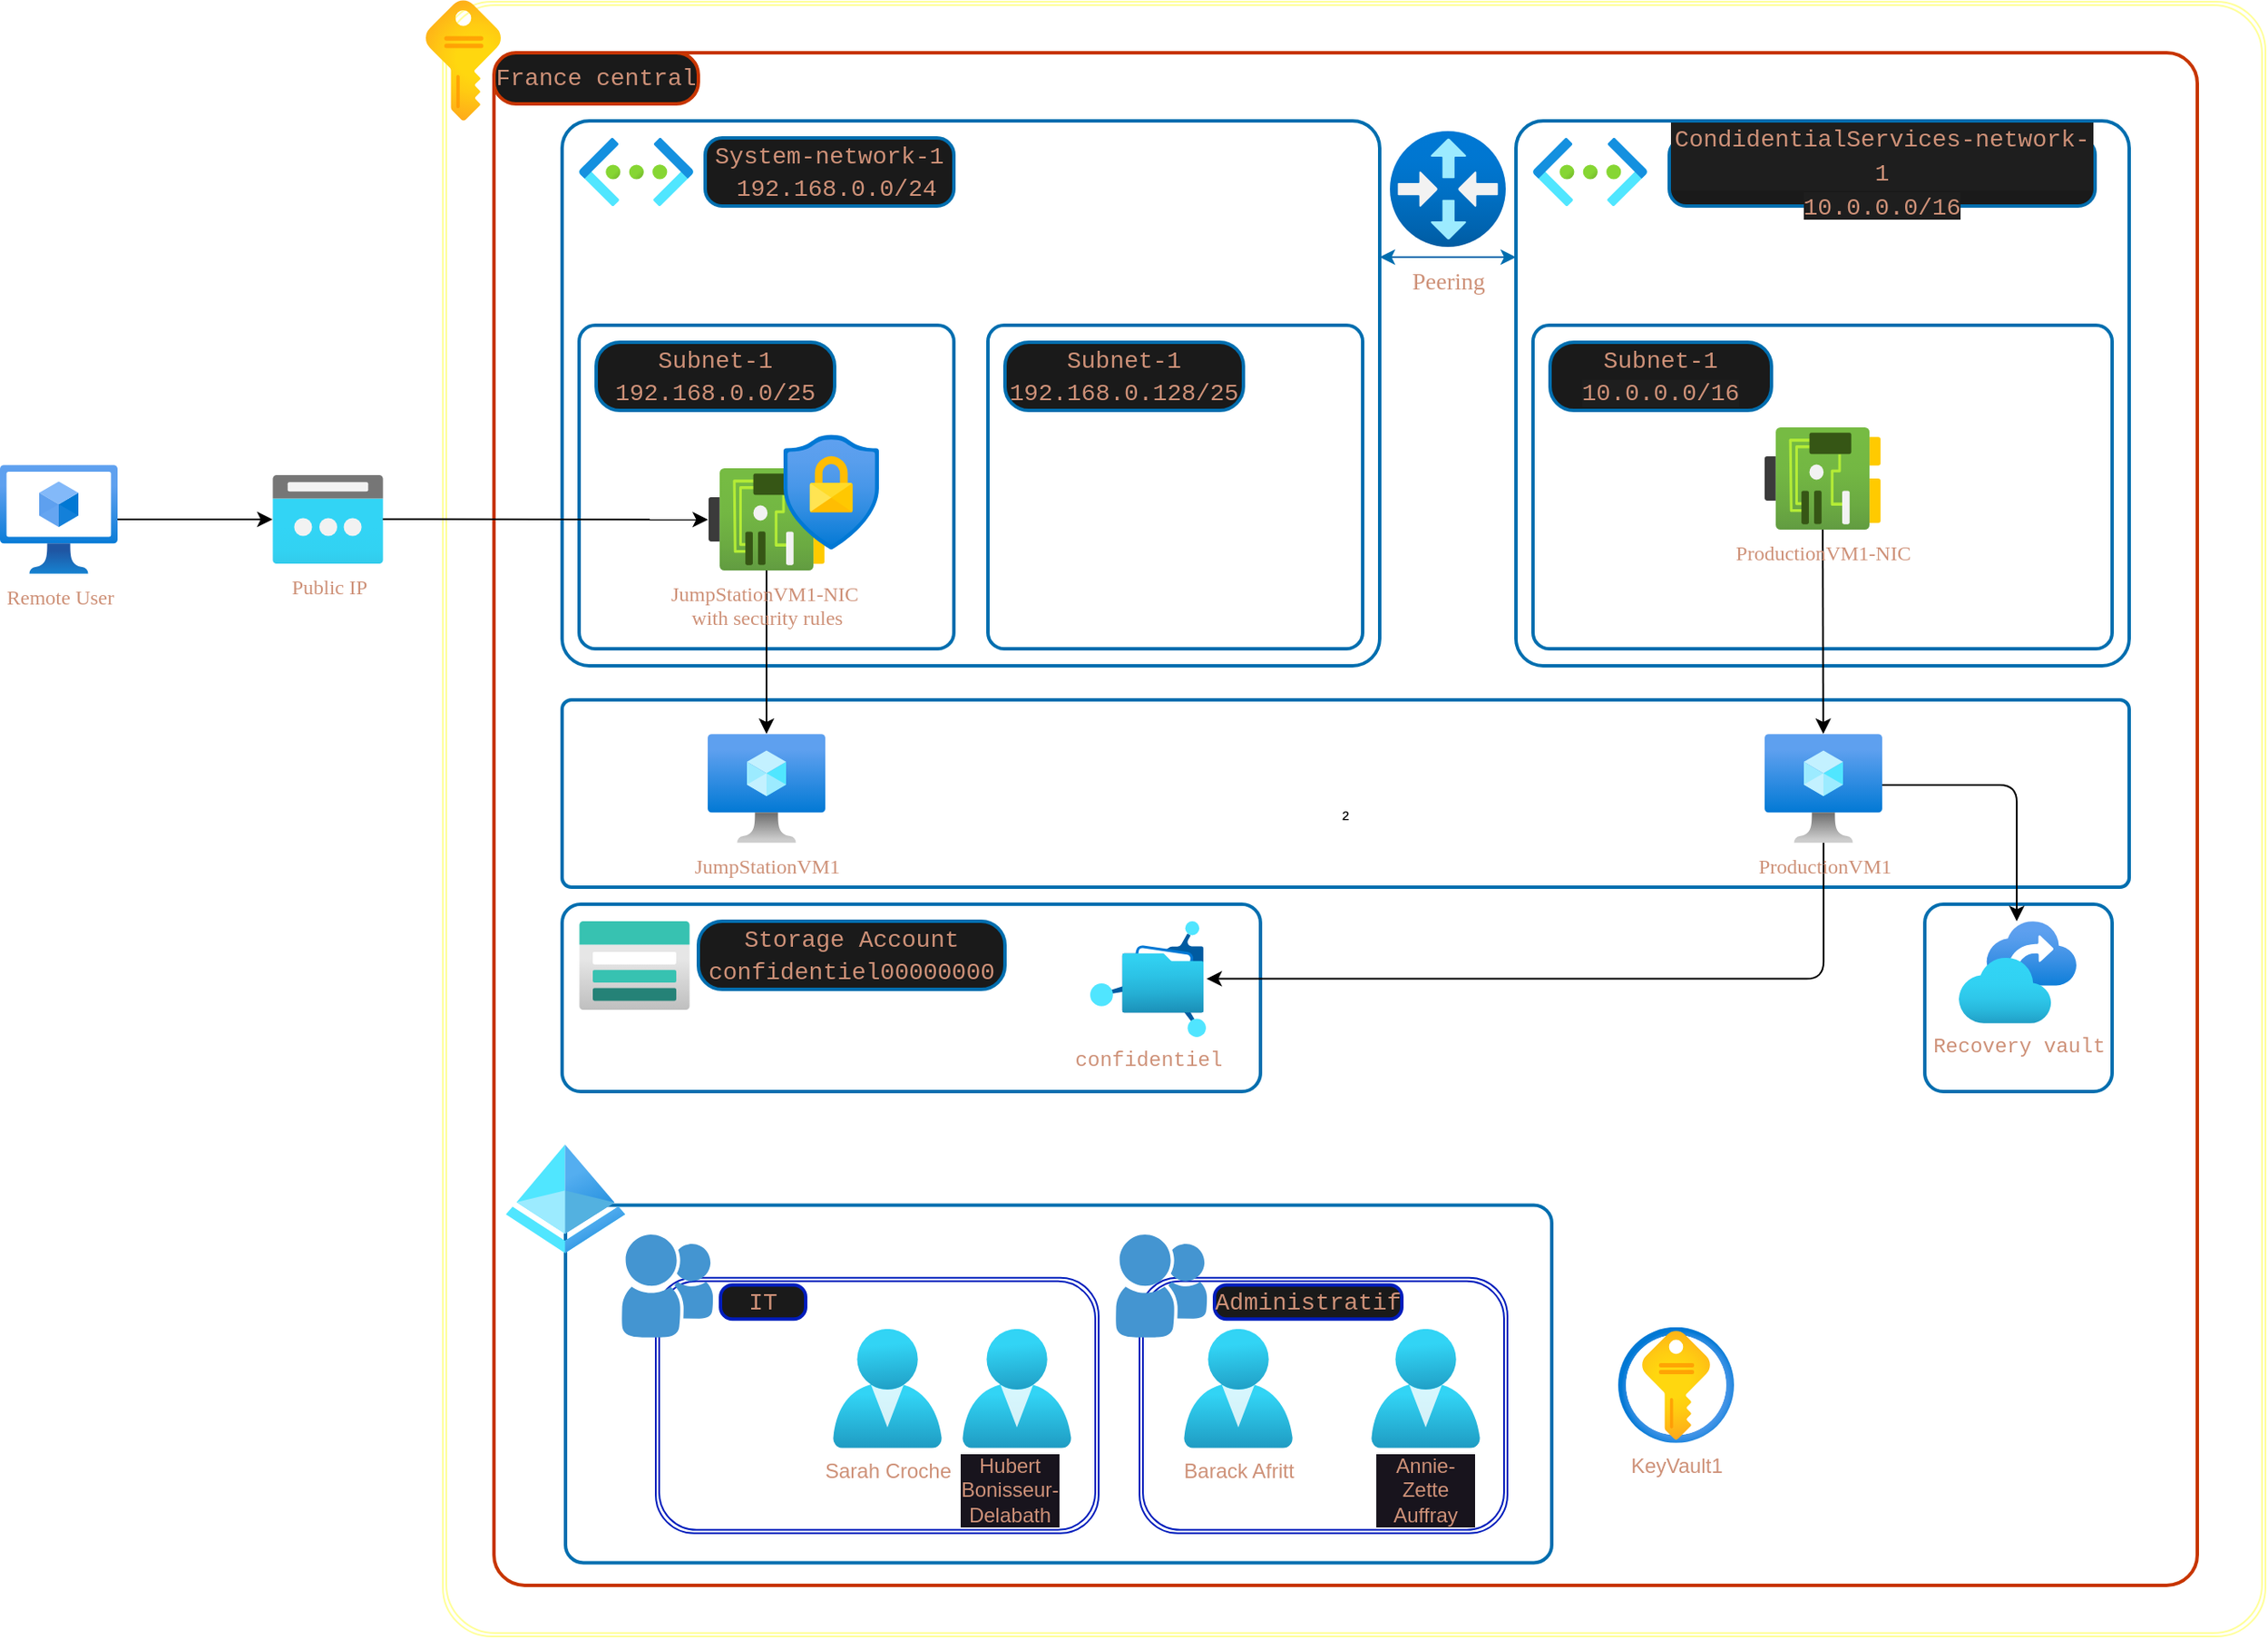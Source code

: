 <mxfile>
    <diagram id="waZzFHGL37r4si0MN0PD" name="Page-1">
        <mxGraphModel dx="2310" dy="1031" grid="1" gridSize="10" guides="1" tooltips="1" connect="1" arrows="1" fold="1" page="1" pageScale="1" pageWidth="850" pageHeight="1100" math="0" shadow="0">
            <root>
                <mxCell id="0"/>
                <mxCell id="1" parent="0"/>
                <mxCell id="38" value="" style="shape=ext;double=1;rounded=1;whiteSpace=wrap;html=1;strokeColor=#FFFF99;fontSize=12;fillColor=none;arcSize=3;" vertex="1" parent="1">
                    <mxGeometry x="10" y="10" width="1070" height="960" as="geometry"/>
                </mxCell>
                <mxCell id="4" value="²" style="rounded=1;whiteSpace=wrap;html=1;fillColor=none;fontColor=#000000;strokeColor=#C73500;strokeWidth=2;perimeterSpacing=0;arcSize=2;" vertex="1" parent="1">
                    <mxGeometry x="40" y="40" width="1000" height="900" as="geometry"/>
                </mxCell>
                <mxCell id="91" value="" style="rounded=1;whiteSpace=wrap;html=1;strokeWidth=2;perimeterSpacing=0;arcSize=5;fillColor=none;strokeColor=#006EAF;fontColor=#ffffff;" vertex="1" parent="1">
                    <mxGeometry x="80" y="420" width="920" height="110" as="geometry"/>
                </mxCell>
                <mxCell id="144" value="" style="rounded=1;whiteSpace=wrap;html=1;strokeWidth=2;perimeterSpacing=0;arcSize=10;fillColor=none;strokeColor=#006EAF;fontColor=#ffffff;" vertex="1" parent="1">
                    <mxGeometry x="880" y="540" width="110" height="110" as="geometry"/>
                </mxCell>
                <mxCell id="139" value="" style="rounded=1;whiteSpace=wrap;html=1;strokeWidth=2;perimeterSpacing=0;arcSize=10;fillColor=none;strokeColor=#006EAF;fontColor=#ffffff;" vertex="1" parent="1">
                    <mxGeometry x="80" y="540" width="410" height="110" as="geometry"/>
                </mxCell>
                <mxCell id="117" value="" style="group" vertex="1" connectable="0" parent="1">
                    <mxGeometry x="80" y="80" width="480" height="320" as="geometry"/>
                </mxCell>
                <mxCell id="114" value="" style="group" vertex="1" connectable="0" parent="117">
                    <mxGeometry width="480" height="320" as="geometry"/>
                </mxCell>
                <mxCell id="67" value="" style="group" vertex="1" connectable="0" parent="114">
                    <mxGeometry x="10" y="10" width="220" height="40" as="geometry"/>
                </mxCell>
                <mxCell id="29" value="" style="aspect=fixed;html=1;points=[];align=center;image;fontSize=12;image=img/lib/azure2/networking/Virtual_Networks.svg;rounded=1;strokeWidth=2;fontFamily=Lucida Console;fontColor=#CE9178;fillColor=#1A1A1A;gradientColor=none;" vertex="1" parent="67">
                    <mxGeometry width="67" height="40" as="geometry"/>
                </mxCell>
                <mxCell id="30" value="&lt;div style=&quot;font-family: Consolas, &amp;quot;Courier New&amp;quot;, monospace; font-size: 14px; line-height: 19px;&quot;&gt;&lt;span style=&quot;&quot;&gt;System-network-1&lt;br&gt;&amp;nbsp;&lt;/span&gt;&lt;span style=&quot;&quot;&gt;192.168.0.0/24&lt;/span&gt;&lt;/div&gt;" style="text;html=1;strokeColor=#006EAF;fillColor=#1A1A1A;align=center;verticalAlign=middle;whiteSpace=wrap;rounded=1;strokeWidth=2;fontColor=#CE9178;arcSize=25;labelBackgroundColor=none;" vertex="1" parent="67">
                    <mxGeometry x="74" width="146" height="40" as="geometry"/>
                </mxCell>
                <mxCell id="19" value="" style="rounded=1;whiteSpace=wrap;html=1;strokeWidth=2;perimeterSpacing=0;arcSize=5;fillColor=none;strokeColor=#006EAF;fontColor=#ffffff;" vertex="1" parent="114">
                    <mxGeometry width="480" height="320" as="geometry"/>
                </mxCell>
                <mxCell id="113" value="" style="group" vertex="1" connectable="0" parent="117">
                    <mxGeometry x="10" y="120" width="460" height="190" as="geometry"/>
                </mxCell>
                <mxCell id="115" value="" style="group" vertex="1" connectable="0" parent="113">
                    <mxGeometry width="460" height="190" as="geometry"/>
                </mxCell>
                <mxCell id="111" value="" style="group" vertex="1" connectable="0" parent="115">
                    <mxGeometry x="240" width="220" height="190" as="geometry"/>
                </mxCell>
                <mxCell id="37" value="" style="rounded=1;whiteSpace=wrap;html=1;strokeWidth=2;perimeterSpacing=0;arcSize=5;fillColor=none;strokeColor=#006EAF;fontColor=#ffffff;" vertex="1" parent="111">
                    <mxGeometry width="220" height="190" as="geometry"/>
                </mxCell>
                <mxCell id="70" value="&lt;div style=&quot;font-family: Consolas, &amp;quot;Courier New&amp;quot;, monospace; font-size: 14px; line-height: 19px;&quot;&gt;&lt;span style=&quot;&quot;&gt;Subnet-1&lt;br&gt;&lt;/span&gt;&lt;div style=&quot;color: rgb(212, 212, 212); line-height: 19px;&quot;&gt;&lt;span style=&quot;color: #ce9178;&quot;&gt;192.168.0.128/25&lt;/span&gt;&lt;/div&gt;&lt;/div&gt;" style="text;html=1;strokeColor=#006EAF;fillColor=#1A1A1A;align=center;verticalAlign=middle;whiteSpace=wrap;rounded=1;strokeWidth=2;fontColor=#CE9178;arcSize=35;labelBackgroundColor=none;" vertex="1" parent="111">
                    <mxGeometry x="10" y="10" width="140" height="40" as="geometry"/>
                </mxCell>
                <mxCell id="112" value="" style="group" vertex="1" connectable="0" parent="115">
                    <mxGeometry width="220" height="190" as="geometry"/>
                </mxCell>
                <mxCell id="36" value="" style="rounded=1;whiteSpace=wrap;html=1;strokeWidth=2;perimeterSpacing=0;arcSize=5;fillColor=none;strokeColor=#006EAF;fontColor=#ffffff;" vertex="1" parent="112">
                    <mxGeometry width="220" height="190" as="geometry"/>
                </mxCell>
                <mxCell id="46" value="&lt;div style=&quot;font-family: Consolas, &amp;quot;Courier New&amp;quot;, monospace; font-size: 14px; line-height: 19px;&quot;&gt;&lt;span style=&quot;&quot;&gt;Subnet-1&lt;br&gt;&lt;/span&gt;&lt;div style=&quot;color: rgb(212, 212, 212); line-height: 19px;&quot;&gt;&lt;span style=&quot;color: #ce9178;&quot;&gt;192.168.0.0/25&lt;/span&gt;&lt;/div&gt;&lt;/div&gt;" style="text;html=1;strokeColor=#006EAF;fillColor=#1A1A1A;align=center;verticalAlign=middle;whiteSpace=wrap;rounded=1;strokeWidth=2;fontColor=#CE9178;arcSize=35;labelBackgroundColor=none;" vertex="1" parent="112">
                    <mxGeometry x="10" y="10" width="140" height="40" as="geometry"/>
                </mxCell>
                <mxCell id="94" value="" style="endArrow=classic;html=1;fontFamily=Lucida Console;fontSize=14;fontColor=#CE9178;exitX=0.5;exitY=1;exitDx=0;exitDy=0;exitPerimeter=0;" edge="1" parent="1" source="68" target="73">
                    <mxGeometry width="50" height="50" relative="1" as="geometry">
                        <mxPoint x="280" y="420" as="sourcePoint"/>
                        <mxPoint x="330" y="370" as="targetPoint"/>
                    </mxGeometry>
                </mxCell>
                <mxCell id="5" value="&lt;font style=&quot;font-size: 14px;&quot;&gt;France central&lt;/font&gt;" style="text;strokeColor=#C73500;fillColor=#1A1A1A;align=center;verticalAlign=middle;whiteSpace=wrap;rounded=1;strokeWidth=2;fontColor=#CE9178;gradientColor=none;arcSize=43;labelBackgroundColor=none;fontFamily=Consolas, &quot;Courier New&quot;, monospace;html=1;" vertex="1" parent="1">
                    <mxGeometry x="40" y="40" width="120" height="30" as="geometry"/>
                </mxCell>
                <mxCell id="125" value="" style="group" connectable="0" vertex="1" parent="1">
                    <mxGeometry x="405" y="734" width="230" height="175.4" as="geometry"/>
                </mxCell>
                <mxCell id="33" value="" style="shape=ext;double=1;rounded=1;whiteSpace=wrap;html=1;strokeColor=#001DBC;fontSize=12;fillColor=none;" vertex="1" parent="125">
                    <mxGeometry x="14" y="25.4" width="216" height="150" as="geometry"/>
                </mxCell>
                <mxCell id="15" value="" style="aspect=fixed;html=1;points=[];align=center;image;fontSize=12;image=img/lib/azure2/identity/Users.svg;" vertex="1" parent="125">
                    <mxGeometry x="150" y="55.4" width="64" height="70" as="geometry"/>
                </mxCell>
                <mxCell id="18" value="Barack Afritt" style="aspect=fixed;html=1;points=[];align=center;image;fontSize=12;image=img/lib/azure2/identity/Users.svg;fontColor=#CE9178;" vertex="1" parent="125">
                    <mxGeometry x="40" y="55.4" width="64" height="70" as="geometry"/>
                </mxCell>
                <mxCell id="32" value="" style="shadow=0;dashed=0;html=1;strokeColor=none;fillColor=#4495D1;labelPosition=center;verticalLabelPosition=bottom;verticalAlign=top;align=center;outlineConnect=0;shape=mxgraph.veeam.2d.group;fontSize=12;" vertex="1" parent="125">
                    <mxGeometry width="53.6" height="60.4" as="geometry"/>
                </mxCell>
                <mxCell id="98" value="Annie-Zette Auffray" style="text;html=1;strokeColor=none;fillColor=none;align=center;verticalAlign=middle;whiteSpace=wrap;rounded=0;labelBackgroundColor=#18141D;fontSize=12;fontColor=#CE9178;" vertex="1" parent="125">
                    <mxGeometry x="152" y="135.4" width="60" height="30" as="geometry"/>
                </mxCell>
                <mxCell id="116" value="&lt;div style=&quot;font-family: Consolas, &amp;quot;Courier New&amp;quot;, monospace; font-size: 14px; line-height: 19px;&quot;&gt;&lt;font color=&quot;#ce9178&quot;&gt;Administratif&lt;/font&gt;&lt;/div&gt;" style="text;html=1;strokeColor=#001DBC;fillColor=#1A1A1A;align=center;verticalAlign=middle;whiteSpace=wrap;rounded=1;strokeWidth=2;fontColor=#CE9178;arcSize=35;labelBackgroundColor=none;gradientColor=none;" vertex="1" parent="125">
                    <mxGeometry x="58" y="29.6" width="110" height="20" as="geometry"/>
                </mxCell>
                <mxCell id="21" value="" style="rounded=1;whiteSpace=wrap;html=1;strokeWidth=2;perimeterSpacing=0;arcSize=5;fillColor=none;strokeColor=#006EAF;fontColor=#ffffff;" vertex="1" parent="1">
                    <mxGeometry x="640" y="80" width="360" height="320" as="geometry"/>
                </mxCell>
                <mxCell id="39" value="" style="rounded=1;whiteSpace=wrap;html=1;strokeWidth=2;perimeterSpacing=0;arcSize=5;fillColor=none;strokeColor=#006EAF;fontColor=#ffffff;" vertex="1" parent="1">
                    <mxGeometry x="650" y="200" width="340" height="190" as="geometry"/>
                </mxCell>
                <mxCell id="45" value="" style="aspect=fixed;html=1;points=[];align=center;image;fontSize=12;image=img/lib/azure2/general/Subscriptions.svg;strokeColor=#FFFF99;fillColor=none;" vertex="1" parent="1">
                    <mxGeometry y="9" width="44" height="71" as="geometry"/>
                </mxCell>
                <mxCell id="48" value="&lt;font color=&quot;#ce9178&quot;&gt;KeyVault1&lt;/font&gt;" style="aspect=fixed;html=1;points=[];align=center;image;fontSize=12;image=img/lib/azure2/security/Key_Vaults.svg;strokeColor=#FFFF99;fillColor=none;" vertex="1" parent="1">
                    <mxGeometry x="700" y="788.4" width="68" height="68" as="geometry"/>
                </mxCell>
                <mxCell id="66" value="" style="group;labelBackgroundColor=none;verticalAlign=middle;" vertex="1" connectable="0" parent="1">
                    <mxGeometry x="650" y="90" width="330" height="40" as="geometry"/>
                </mxCell>
                <mxCell id="63" value="" style="aspect=fixed;html=1;points=[];align=center;image;fontSize=12;image=img/lib/azure2/networking/Virtual_Networks.svg;rounded=1;strokeWidth=2;fontFamily=Lucida Console;fontColor=#CE9178;fillColor=#1A1A1A;gradientColor=none;" vertex="1" parent="66">
                    <mxGeometry width="67" height="40" as="geometry"/>
                </mxCell>
                <mxCell id="64" value="&lt;div style=&quot;font-size: 14px; line-height: 19px;&quot;&gt;&lt;div style=&quot;color: rgb(212, 212, 212); background-color: rgb(30, 30, 30); line-height: 19px;&quot;&gt;&lt;span style=&quot;color: rgb(206, 145, 120);&quot;&gt;&lt;font face=&quot;Consolas, Courier New, monospace&quot;&gt;CondidentialServices-network-1&lt;/font&gt;&lt;/span&gt;&lt;/div&gt;&lt;span style=&quot;background-color: rgb(30, 30, 30);&quot;&gt;&lt;font face=&quot;Consolas, Courier New, monospace&quot;&gt;10.0.0.0/16&lt;/font&gt;&lt;/span&gt;&lt;/div&gt;" style="text;html=1;strokeColor=#006EAF;fillColor=#1A1A1A;align=center;verticalAlign=middle;whiteSpace=wrap;rounded=1;strokeWidth=2;fontColor=#CE9178;arcSize=25;labelBackgroundColor=none;" vertex="1" parent="66">
                    <mxGeometry x="80" width="250" height="40" as="geometry"/>
                </mxCell>
                <mxCell id="104" value="" style="edgeStyle=none;html=1;fontFamily=Lucida Console;fontSize=14;fontColor=#CE9178;startArrow=none;startFill=0;" edge="1" parent="1" source="69" target="103">
                    <mxGeometry relative="1" as="geometry"/>
                </mxCell>
                <mxCell id="69" value="&lt;font&gt;ProductionVM1-NIC&lt;/font&gt;" style="aspect=fixed;html=1;points=[];align=center;image;fontSize=12;image=img/lib/azure2/networking/Network_Interfaces.svg;rounded=1;labelBackgroundColor=none;strokeWidth=2;fontFamily=Lucida Console;fontColor=#CE9178;fillColor=#1A1A1A;gradientColor=none;" vertex="1" parent="1">
                    <mxGeometry x="786" y="260" width="68" height="60" as="geometry"/>
                </mxCell>
                <mxCell id="71" value="&lt;div style=&quot;font-family: Consolas, &amp;quot;Courier New&amp;quot;, monospace; font-size: 14px; line-height: 19px;&quot;&gt;&lt;span style=&quot;&quot;&gt;Subnet-1&lt;br&gt;&lt;/span&gt;&lt;div style=&quot;color: rgb(212, 212, 212); line-height: 19px;&quot;&gt;&lt;span style=&quot;color: rgb(206, 145, 120); background-color: rgb(30, 30, 30);&quot;&gt;10.0.0.0/16&lt;/span&gt;&lt;br&gt;&lt;/div&gt;&lt;/div&gt;" style="text;html=1;strokeColor=#006EAF;fillColor=#1A1A1A;align=center;verticalAlign=middle;whiteSpace=wrap;rounded=1;strokeWidth=2;fontColor=#CE9178;arcSize=35;labelBackgroundColor=none;" vertex="1" parent="1">
                    <mxGeometry x="660" y="210" width="130" height="40" as="geometry"/>
                </mxCell>
                <mxCell id="72" value="Peering" style="edgeStyle=none;html=1;fontFamily=Lucida Console;fontSize=14;fontColor=#CE9178;entryX=0;entryY=0.25;entryDx=0;entryDy=0;startArrow=classic;startFill=1;fillColor=#1ba1e2;strokeColor=#006EAF;labelPosition=center;verticalLabelPosition=bottom;align=center;verticalAlign=top;" edge="1" parent="1" target="21">
                    <mxGeometry relative="1" as="geometry">
                        <mxPoint x="560" y="160" as="sourcePoint"/>
                        <mxPoint x="600" y="160" as="targetPoint"/>
                    </mxGeometry>
                </mxCell>
                <mxCell id="74" value="&lt;span style=&quot;font-weight: normal;&quot;&gt;Public IP&lt;/span&gt;" style="aspect=fixed;html=1;points=[];align=center;image;fontSize=12;image=img/lib/azure2/networking/Public_IP_Addresses.svg;rounded=1;labelBackgroundColor=none;strokeWidth=2;fontFamily=Lucida Console;fontColor=#CE9178;fillColor=#1A1A1A;gradientColor=none;fontStyle=1" vertex="1" parent="1">
                    <mxGeometry x="-90" y="288" width="65" height="52" as="geometry"/>
                </mxCell>
                <mxCell id="101" value="" style="edgeStyle=none;html=1;fontFamily=Lucida Console;fontSize=14;fontColor=#CE9178;startArrow=none;startFill=0;" edge="1" parent="1" source="100" target="74">
                    <mxGeometry relative="1" as="geometry"/>
                </mxCell>
                <mxCell id="100" value="Remote User" style="aspect=fixed;html=1;points=[];align=center;image;fontSize=12;image=img/lib/azure2/compute/Virtual_Machines_Classic.svg;rounded=1;labelBackgroundColor=none;strokeWidth=2;fontFamily=Lucida Console;fontColor=#CE9178;fillColor=#1A1A1A;gradientColor=none;" vertex="1" parent="1">
                    <mxGeometry x="-250" y="282" width="69" height="64" as="geometry"/>
                </mxCell>
                <mxCell id="105" value="" style="aspect=fixed;html=1;points=[];align=center;image;fontSize=12;image=img/lib/azure2/networking/Virtual_Router.svg;rounded=1;labelBackgroundColor=none;strokeWidth=2;fontFamily=Lucida Console;fontColor=#CE9178;fillColor=#1A1A1A;gradientColor=none;" vertex="1" parent="1">
                    <mxGeometry x="566" y="86" width="68" height="68" as="geometry"/>
                </mxCell>
                <mxCell id="108" value="" style="group" vertex="1" connectable="0" parent="1">
                    <mxGeometry x="166" y="264" width="100" height="80" as="geometry"/>
                </mxCell>
                <mxCell id="68" value="JumpStationVM1-NIC&amp;nbsp;&lt;br&gt;with security rules" style="aspect=fixed;html=1;points=[];align=center;image;fontSize=12;image=img/lib/azure2/networking/Network_Interfaces.svg;rounded=1;labelBackgroundColor=none;strokeWidth=2;fontFamily=Lucida Console;fontColor=#CE9178;fillColor=#1A1A1A;gradientColor=none;" vertex="1" parent="108">
                    <mxGeometry y="20" width="68" height="60" as="geometry"/>
                </mxCell>
                <mxCell id="107" value="" style="aspect=fixed;html=1;points=[];align=center;image;fontSize=12;image=img/lib/azure2/security/Conditional_Access.svg;rounded=1;labelBackgroundColor=none;strokeWidth=2;fontFamily=Consolas, &quot;Courier New&quot;, monospace;fontColor=#CE9178;fillColor=#1A1A1A;gradientColor=none;" vertex="1" parent="108">
                    <mxGeometry x="44" width="56.0" height="68" as="geometry"/>
                </mxCell>
                <mxCell id="121" value="" style="endArrow=classic;html=1;fontFamily=Consolas, &quot;Courier New&quot;, monospace;fontSize=14;fontColor=#CE9178;exitX=0.996;exitY=0.498;exitDx=0;exitDy=0;exitPerimeter=0;entryX=-0.005;entryY=0.502;entryDx=0;entryDy=0;entryPerimeter=0;" edge="1" parent="1" source="74" target="68">
                    <mxGeometry width="50" height="50" relative="1" as="geometry">
                        <mxPoint x="-20" y="304" as="sourcePoint"/>
                        <mxPoint x="10" y="410" as="targetPoint"/>
                    </mxGeometry>
                </mxCell>
                <mxCell id="127" value="confidentiel" style="aspect=fixed;html=1;points=[];align=center;image;fontSize=12;image=img/lib/azure2/storage/Azure_Fileshare.svg;rounded=1;labelBackgroundColor=none;strokeColor=#001DBC;strokeWidth=2;fontFamily=Consolas, &quot;Courier New&quot;, monospace;fontColor=#CE9178;fillColor=#1A1A1A;gradientColor=none;" vertex="1" parent="1">
                    <mxGeometry x="390" y="550" width="68" height="68" as="geometry"/>
                </mxCell>
                <mxCell id="130" value="" style="aspect=fixed;html=1;points=[];align=center;image;fontSize=12;image=img/lib/azure2/storage/Storage_Accounts.svg;rounded=1;labelBackgroundColor=none;strokeColor=#001DBC;strokeWidth=2;fontFamily=Consolas, &quot;Courier New&quot;, monospace;fontColor=#CE9178;fillColor=#1A1A1A;gradientColor=none;" vertex="1" parent="1">
                    <mxGeometry x="90" y="550" width="65" height="52" as="geometry"/>
                </mxCell>
                <mxCell id="73" value="JumpStationVM1" style="aspect=fixed;html=1;points=[];align=center;image;fontSize=12;image=img/lib/azure2/compute/Virtual_Machine.svg;rounded=1;labelBackgroundColor=none;strokeWidth=2;fontFamily=Lucida Console;fontColor=#CE9178;fillColor=#1A1A1A;gradientColor=none;" vertex="1" parent="1">
                    <mxGeometry x="165.5" y="440" width="69" height="64" as="geometry"/>
                </mxCell>
                <mxCell id="141" value="&lt;div style=&quot;font-family: Consolas, &amp;quot;Courier New&amp;quot;, monospace; font-size: 14px; line-height: 19px;&quot;&gt;Storage Account&lt;br&gt;&lt;div style=&quot;color: rgb(212, 212, 212); line-height: 19px;&quot;&gt;&lt;span style=&quot;color: #ce9178;&quot;&gt;confidentiel00000000&lt;/span&gt;&lt;/div&gt;&lt;/div&gt;" style="text;html=1;strokeColor=#006EAF;fillColor=#1A1A1A;align=center;verticalAlign=middle;whiteSpace=wrap;rounded=1;strokeWidth=2;fontColor=#CE9178;arcSize=35;labelBackgroundColor=none;" vertex="1" parent="1">
                    <mxGeometry x="160" y="550" width="180" height="40" as="geometry"/>
                </mxCell>
                <mxCell id="142" value="" style="endArrow=classic;html=1;fontFamily=Consolas, &quot;Courier New&quot;, monospace;fontSize=14;fontColor=#CE9178;exitX=0.501;exitY=0.997;exitDx=0;exitDy=0;exitPerimeter=0;entryX=1.005;entryY=0.497;entryDx=0;entryDy=0;entryPerimeter=0;edgeStyle=orthogonalEdgeStyle;" edge="1" parent="1" source="103" target="127">
                    <mxGeometry width="50" height="50" relative="1" as="geometry">
                        <mxPoint x="650" y="680" as="sourcePoint"/>
                        <mxPoint x="700" y="630" as="targetPoint"/>
                    </mxGeometry>
                </mxCell>
                <mxCell id="143" value="" style="group" connectable="0" vertex="1" parent="1">
                    <mxGeometry x="47" y="681" width="615" height="245.7" as="geometry"/>
                </mxCell>
                <mxCell id="140" value="" style="group" connectable="0" vertex="1" parent="143">
                    <mxGeometry width="615" height="245.7" as="geometry"/>
                </mxCell>
                <mxCell id="131" value="" style="rounded=1;whiteSpace=wrap;html=1;strokeWidth=2;perimeterSpacing=0;arcSize=5;fillColor=none;strokeColor=#006EAF;fontColor=#ffffff;" vertex="1" parent="140">
                    <mxGeometry x="35" y="35.7" width="579" height="210" as="geometry"/>
                </mxCell>
                <mxCell id="126" value="" style="aspect=fixed;html=1;points=[];align=center;image;fontSize=12;image=img/lib/azure2/identity/Azure_Active_Directory.svg;labelBackgroundColor=#18141D;strokeColor=#FFFF99;fontColor=#CE9178;fillColor=default;" vertex="1" parent="140">
                    <mxGeometry width="70" height="64" as="geometry"/>
                </mxCell>
                <mxCell id="124" value="" style="group" connectable="0" vertex="1" parent="143">
                    <mxGeometry x="68" y="53" width="280" height="175.4" as="geometry"/>
                </mxCell>
                <mxCell id="28" value="" style="shape=ext;double=1;rounded=1;fontSize=12;fillColor=none;fontColor=#ffffff;strokeColor=#001DBC;whiteSpace=wrap;html=1;" vertex="1" parent="124">
                    <mxGeometry x="20" y="25.4" width="260" height="150" as="geometry"/>
                </mxCell>
                <mxCell id="16" value="Sarah Croche" style="aspect=fixed;html=1;points=[];align=center;image;fontSize=12;image=img/lib/azure2/identity/Users.svg;fontColor=#CE9178;" vertex="1" parent="124">
                    <mxGeometry x="124" y="55.4" width="64" height="70" as="geometry"/>
                </mxCell>
                <mxCell id="17" value="" style="aspect=fixed;html=1;points=[];align=center;image;fontSize=12;image=img/lib/azure2/identity/Users.svg;fontColor=#CE9178;" vertex="1" parent="124">
                    <mxGeometry x="200" y="55.4" width="64" height="70" as="geometry"/>
                </mxCell>
                <mxCell id="31" value="" style="shadow=0;dashed=0;html=1;strokeColor=none;fillColor=#4495D1;labelPosition=center;verticalLabelPosition=bottom;verticalAlign=top;align=center;outlineConnect=0;shape=mxgraph.veeam.2d.group;fontSize=12;" vertex="1" parent="124">
                    <mxGeometry width="53.6" height="60.4" as="geometry"/>
                </mxCell>
                <mxCell id="97" value="Hubert Bonisseur-Delabath" style="text;html=1;strokeColor=none;fillColor=none;align=center;verticalAlign=middle;whiteSpace=wrap;rounded=0;labelBackgroundColor=#18141D;fontSize=12;fontColor=#CE9178;" vertex="1" parent="124">
                    <mxGeometry x="198" y="135.4" width="60" height="30" as="geometry"/>
                </mxCell>
                <mxCell id="109" value="&lt;div style=&quot;font-family: Consolas, &amp;quot;Courier New&amp;quot;, monospace; font-size: 14px; line-height: 19px;&quot;&gt;&lt;font color=&quot;#ce9178&quot;&gt;IT&lt;/font&gt;&lt;/div&gt;" style="text;html=1;strokeColor=#001DBC;fillColor=#1A1A1A;align=center;verticalAlign=middle;whiteSpace=wrap;rounded=1;strokeWidth=2;fontColor=#CE9178;arcSize=35;labelBackgroundColor=none;" vertex="1" parent="124">
                    <mxGeometry x="58" y="29.6" width="50" height="20" as="geometry"/>
                </mxCell>
                <mxCell id="133" value="Recovery vault" style="aspect=fixed;html=1;points=[];align=center;image;fontSize=12;image=img/lib/azure2/migrate/Recovery_Services_Vaults.svg;rounded=1;labelBackgroundColor=none;strokeColor=#001DBC;strokeWidth=2;fontFamily=Consolas, &quot;Courier New&quot;, monospace;fontColor=#CE9178;fillColor=#1A1A1A;gradientColor=none;" vertex="1" parent="1">
                    <mxGeometry x="900" y="550" width="69" height="60" as="geometry"/>
                </mxCell>
                <mxCell id="146" value="" style="endArrow=classic;html=1;fontFamily=Consolas, &quot;Courier New&quot;, monospace;fontSize=14;fontColor=#CE9178;edgeStyle=orthogonalEdgeStyle;" edge="1" parent="1" source="103" target="133">
                    <mxGeometry width="50" height="50" relative="1" as="geometry">
                        <mxPoint x="780" y="610" as="sourcePoint"/>
                        <mxPoint x="830" y="560" as="targetPoint"/>
                        <Array as="points">
                            <mxPoint x="934" y="470"/>
                        </Array>
                    </mxGeometry>
                </mxCell>
                <mxCell id="103" value="ProductionVM1" style="aspect=fixed;html=1;points=[];align=center;image;fontSize=12;image=img/lib/azure2/compute/Virtual_Machine.svg;rounded=1;labelBackgroundColor=none;strokeWidth=2;fontFamily=Lucida Console;fontColor=#CE9178;fillColor=#1A1A1A;gradientColor=none;" vertex="1" parent="1">
                    <mxGeometry x="786" y="440" width="69" height="64" as="geometry"/>
                </mxCell>
            </root>
        </mxGraphModel>
    </diagram>
</mxfile>